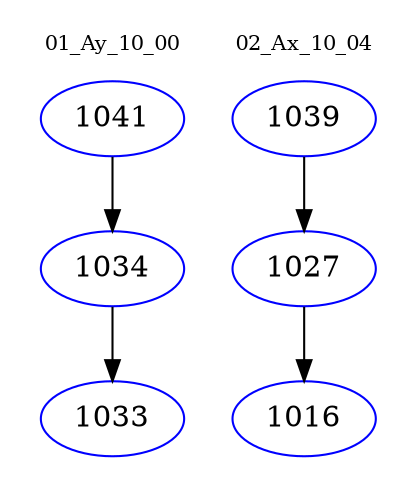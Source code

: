 digraph{
subgraph cluster_0 {
color = white
label = "01_Ay_10_00";
fontsize=10;
T0_1041 [label="1041", color="blue"]
T0_1041 -> T0_1034 [color="black"]
T0_1034 [label="1034", color="blue"]
T0_1034 -> T0_1033 [color="black"]
T0_1033 [label="1033", color="blue"]
}
subgraph cluster_1 {
color = white
label = "02_Ax_10_04";
fontsize=10;
T1_1039 [label="1039", color="blue"]
T1_1039 -> T1_1027 [color="black"]
T1_1027 [label="1027", color="blue"]
T1_1027 -> T1_1016 [color="black"]
T1_1016 [label="1016", color="blue"]
}
}
